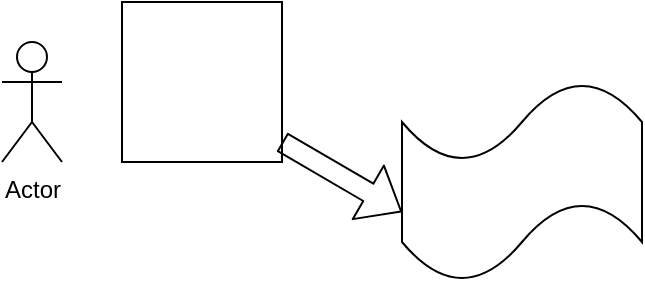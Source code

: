 <mxfile version="14.9.4" type="github">
  <diagram id="MFvgs8JIXptgb7EGKlWh" name="Page-1">
    <mxGraphModel dx="1038" dy="547" grid="1" gridSize="10" guides="1" tooltips="1" connect="1" arrows="1" fold="1" page="1" pageScale="1" pageWidth="827" pageHeight="1169" math="0" shadow="0">
      <root>
        <mxCell id="0" />
        <mxCell id="1" parent="0" />
        <mxCell id="YYpzAMgaw45cgcSy0jKQ-1" value="" style="whiteSpace=wrap;html=1;aspect=fixed;" vertex="1" parent="1">
          <mxGeometry x="100" y="70" width="80" height="80" as="geometry" />
        </mxCell>
        <mxCell id="YYpzAMgaw45cgcSy0jKQ-2" value="Actor" style="shape=umlActor;verticalLabelPosition=bottom;verticalAlign=top;html=1;outlineConnect=0;" vertex="1" parent="1">
          <mxGeometry x="40" y="90" width="30" height="60" as="geometry" />
        </mxCell>
        <mxCell id="YYpzAMgaw45cgcSy0jKQ-3" value="" style="shape=tape;whiteSpace=wrap;html=1;" vertex="1" parent="1">
          <mxGeometry x="240" y="110" width="120" height="100" as="geometry" />
        </mxCell>
        <mxCell id="YYpzAMgaw45cgcSy0jKQ-4" value="" style="shape=flexArrow;endArrow=classic;html=1;entryX=0;entryY=0.65;entryDx=0;entryDy=0;entryPerimeter=0;" edge="1" parent="1" target="YYpzAMgaw45cgcSy0jKQ-3">
          <mxGeometry width="50" height="50" relative="1" as="geometry">
            <mxPoint x="180" y="140" as="sourcePoint" />
            <mxPoint x="230" y="90" as="targetPoint" />
          </mxGeometry>
        </mxCell>
      </root>
    </mxGraphModel>
  </diagram>
</mxfile>
